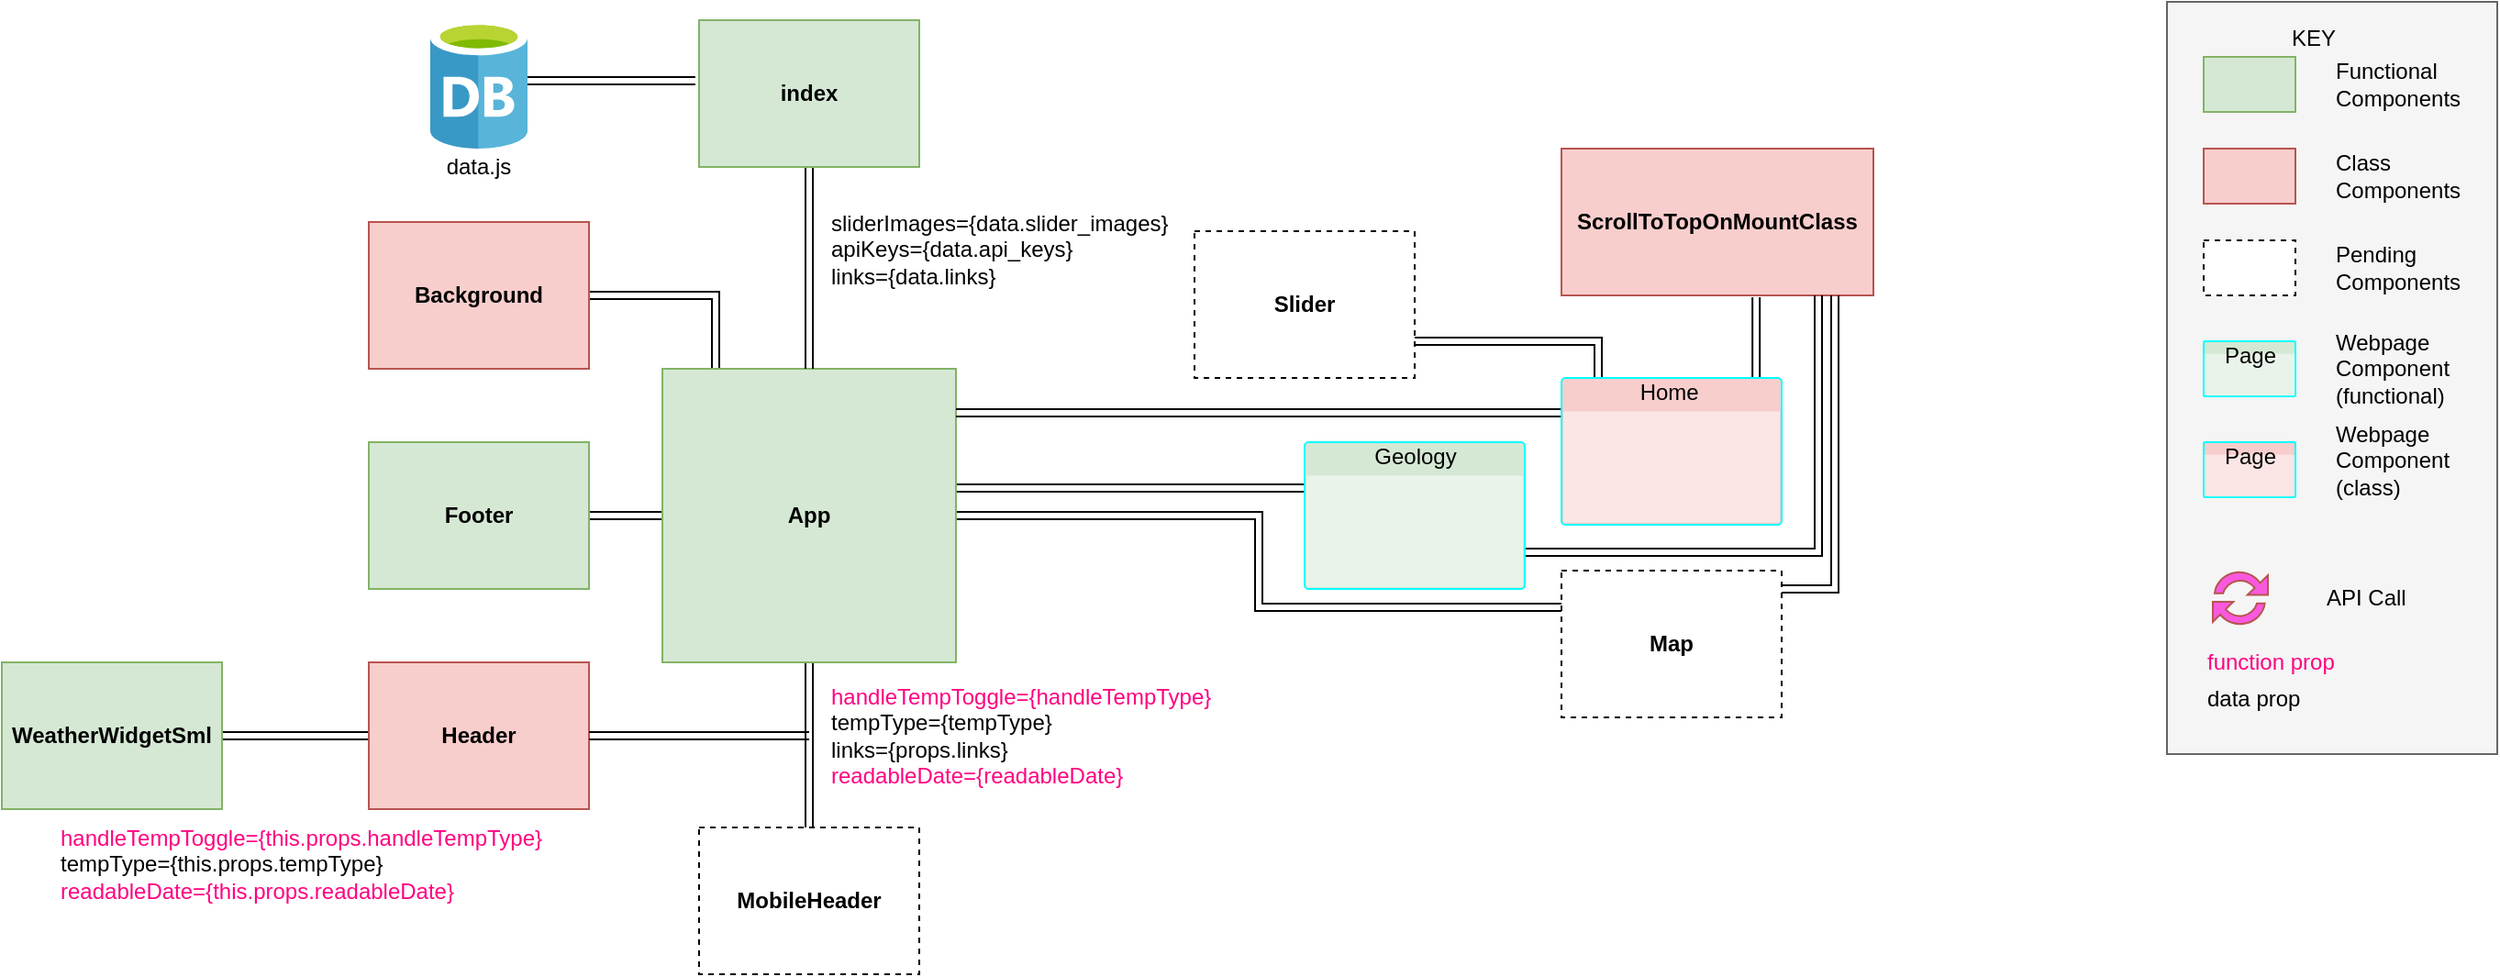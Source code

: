 <mxfile version="12.1.9" type="github" pages="1">
  <diagram id="6N9Lc9pMWOgSixIRD2WJ" name="Page-1">
    <mxGraphModel dx="1426" dy="794" grid="1" gridSize="10" guides="1" tooltips="1" connect="1" arrows="1" fold="1" page="1" pageScale="1" pageWidth="1654" pageHeight="1169" math="0" shadow="0">
      <root>
        <mxCell id="0"/>
        <mxCell id="1" parent="0"/>
        <mxCell id="VP3WnVtuw5z_MA5Xlhoa-38" value="" style="edgeStyle=orthogonalEdgeStyle;rounded=0;orthogonalLoop=1;jettySize=auto;html=1;entryX=0.5;entryY=0;entryDx=0;entryDy=0;shape=link;" edge="1" parent="1" source="VP3WnVtuw5z_MA5Xlhoa-14" target="VP3WnVtuw5z_MA5Xlhoa-53">
          <mxGeometry relative="1" as="geometry">
            <mxPoint x="680" y="480" as="targetPoint"/>
            <Array as="points"/>
          </mxGeometry>
        </mxCell>
        <mxCell id="VP3WnVtuw5z_MA5Xlhoa-42" value="" style="edgeStyle=orthogonalEdgeStyle;rounded=0;orthogonalLoop=1;jettySize=auto;html=1;entryX=1;entryY=0.5;entryDx=0;entryDy=0;shape=link;" edge="1" parent="1" source="VP3WnVtuw5z_MA5Xlhoa-14" target="VP3WnVtuw5z_MA5Xlhoa-15">
          <mxGeometry relative="1" as="geometry">
            <mxPoint x="840" y="320" as="targetPoint"/>
            <Array as="points">
              <mxPoint x="629" y="200"/>
            </Array>
          </mxGeometry>
        </mxCell>
        <mxCell id="VP3WnVtuw5z_MA5Xlhoa-60" value="" style="edgeStyle=orthogonalEdgeStyle;rounded=0;orthogonalLoop=1;jettySize=auto;html=1;strokeColor=#000000;fontColor=#3333FF;shape=link;" edge="1" parent="1" source="VP3WnVtuw5z_MA5Xlhoa-14" target="VP3WnVtuw5z_MA5Xlhoa-16">
          <mxGeometry relative="1" as="geometry"/>
        </mxCell>
        <mxCell id="VP3WnVtuw5z_MA5Xlhoa-70" value="" style="edgeStyle=orthogonalEdgeStyle;rounded=0;orthogonalLoop=1;jettySize=auto;html=1;strokeColor=#000000;fontColor=#3333FF;shape=link;" edge="1" parent="1" target="VP3WnVtuw5z_MA5Xlhoa-68">
          <mxGeometry relative="1" as="geometry">
            <mxPoint x="760" y="305" as="sourcePoint"/>
            <mxPoint x="840" y="305" as="targetPoint"/>
            <Array as="points">
              <mxPoint x="910" y="305"/>
              <mxPoint x="910" y="305"/>
            </Array>
          </mxGeometry>
        </mxCell>
        <mxCell id="VP3WnVtuw5z_MA5Xlhoa-75" value="" style="edgeStyle=orthogonalEdgeStyle;rounded=0;orthogonalLoop=1;jettySize=auto;html=1;strokeColor=#000000;fontColor=#3333FF;entryX=0;entryY=0.25;entryDx=0;entryDy=0;shape=link;" edge="1" parent="1" source="VP3WnVtuw5z_MA5Xlhoa-14" target="VP3WnVtuw5z_MA5Xlhoa-73">
          <mxGeometry relative="1" as="geometry">
            <mxPoint x="840" y="320" as="targetPoint"/>
          </mxGeometry>
        </mxCell>
        <mxCell id="VP3WnVtuw5z_MA5Xlhoa-14" value="&lt;span&gt;App&lt;/span&gt;" style="whiteSpace=wrap;html=1;aspect=fixed;strokeColor=#82b366;fillColor=#d5e8d4;align=center;fontStyle=1" vertex="1" parent="1">
          <mxGeometry x="600" y="240" width="160" height="160" as="geometry"/>
        </mxCell>
        <mxCell id="VP3WnVtuw5z_MA5Xlhoa-15" value="Background&lt;span style=&quot;font-family: &amp;#34;helvetica&amp;#34; , &amp;#34;arial&amp;#34; , sans-serif ; font-size: 0px ; white-space: nowrap&quot;&gt;%3CmxGraphModel%3E%3Croot%3E%3CmxCell%20id%3D%220%22%2F%3E%3CmxCell%20id%3D%221%22%20parent%3D%220%22%2F%3E%3CmxCell%20id%3D%222%22%20value%3D%22Functional%20Components%22%20style%3D%22text%3Bhtml%3D1%3BstrokeColor%3Dnone%3BfillColor%3Dnone%3Balign%3Dleft%3BverticalAlign%3Dmiddle%3BwhiteSpace%3Dwrap%3Brounded%3D0%3Bdashed%3D1%3B%22%20vertex%3D%221%22%20parent%3D%221%22%3E%3CmxGeometry%20x%3D%221530%22%20y%3D%22225%22%20width%3D%2270%22%20height%3D%2220%22%20as%3D%22geometry%22%2F%3E%3C%2FmxCell%3E%3C%2Froot%3E%3C%2FmxGraphModel%3E&lt;/span&gt;" style="rounded=0;whiteSpace=wrap;html=1;strokeColor=#b85450;fillColor=#f8cecc;align=center;fontStyle=1" vertex="1" parent="1">
          <mxGeometry x="440" y="160" width="120" height="80" as="geometry"/>
        </mxCell>
        <mxCell id="VP3WnVtuw5z_MA5Xlhoa-16" value="Footer" style="rounded=0;whiteSpace=wrap;html=1;strokeColor=#82b366;fillColor=#d5e8d4;align=center;fontStyle=1" vertex="1" parent="1">
          <mxGeometry x="440" y="280" width="120" height="80" as="geometry"/>
        </mxCell>
        <mxCell id="VP3WnVtuw5z_MA5Xlhoa-39" value="" style="edgeStyle=orthogonalEdgeStyle;rounded=0;orthogonalLoop=1;jettySize=auto;html=1;shape=link;" edge="1" parent="1" source="VP3WnVtuw5z_MA5Xlhoa-17" target="VP3WnVtuw5z_MA5Xlhoa-18">
          <mxGeometry relative="1" as="geometry"/>
        </mxCell>
        <mxCell id="VP3WnVtuw5z_MA5Xlhoa-17" value="Header" style="rounded=0;whiteSpace=wrap;html=1;strokeColor=#b85450;fillColor=#f8cecc;align=center;fontStyle=1" vertex="1" parent="1">
          <mxGeometry x="440" y="400" width="120" height="80" as="geometry"/>
        </mxCell>
        <mxCell id="VP3WnVtuw5z_MA5Xlhoa-18" value="WeatherWidgetSml" style="rounded=0;whiteSpace=wrap;html=1;strokeColor=#82b366;fillColor=#d5e8d4;align=center;fontStyle=1" vertex="1" parent="1">
          <mxGeometry x="240" y="400" width="120" height="80" as="geometry"/>
        </mxCell>
        <mxCell id="VP3WnVtuw5z_MA5Xlhoa-30" value="" style="edgeStyle=orthogonalEdgeStyle;rounded=0;orthogonalLoop=1;jettySize=auto;html=1;entryX=-0.017;entryY=0.413;entryDx=0;entryDy=0;entryPerimeter=0;shape=link;" edge="1" parent="1" source="VP3WnVtuw5z_MA5Xlhoa-26" target="VP3WnVtuw5z_MA5Xlhoa-28">
          <mxGeometry relative="1" as="geometry">
            <mxPoint x="606.5" y="85" as="targetPoint"/>
            <Array as="points">
              <mxPoint x="550" y="83"/>
              <mxPoint x="550" y="83"/>
            </Array>
          </mxGeometry>
        </mxCell>
        <mxCell id="VP3WnVtuw5z_MA5Xlhoa-26" value="" style="aspect=fixed;html=1;points=[];align=center;image;fontSize=12;image=img/lib/mscae/Database_General.svg;strokeColor=#D642B8;fillColor=#F859DE;" vertex="1" parent="1">
          <mxGeometry x="473.5" y="50" width="53" height="70" as="geometry"/>
        </mxCell>
        <mxCell id="VP3WnVtuw5z_MA5Xlhoa-32" value="" style="edgeStyle=orthogonalEdgeStyle;rounded=0;orthogonalLoop=1;jettySize=auto;html=1;entryX=0.5;entryY=0;entryDx=0;entryDy=0;shape=link;" edge="1" parent="1" source="VP3WnVtuw5z_MA5Xlhoa-28" target="VP3WnVtuw5z_MA5Xlhoa-14">
          <mxGeometry relative="1" as="geometry">
            <mxPoint x="680" y="210" as="targetPoint"/>
          </mxGeometry>
        </mxCell>
        <mxCell id="VP3WnVtuw5z_MA5Xlhoa-28" value="index" style="rounded=0;whiteSpace=wrap;html=1;strokeColor=#82b366;fillColor=#d5e8d4;align=center;fontStyle=1" vertex="1" parent="1">
          <mxGeometry x="620" y="50" width="120" height="80" as="geometry"/>
        </mxCell>
        <mxCell id="VP3WnVtuw5z_MA5Xlhoa-33" value="data.js" style="text;html=1;strokeColor=none;fillColor=none;align=center;verticalAlign=middle;whiteSpace=wrap;rounded=0;" vertex="1" parent="1">
          <mxGeometry x="470" y="120" width="60" height="20" as="geometry"/>
        </mxCell>
        <mxCell id="VP3WnVtuw5z_MA5Xlhoa-36" value="sliderImages={data.slider_images}&lt;br&gt;apiKeys={data.api_keys}&lt;br&gt;links={data.links}" style="text;html=1;strokeColor=none;fillColor=none;align=left;verticalAlign=middle;whiteSpace=wrap;rounded=0;" vertex="1" parent="1">
          <mxGeometry x="690" y="135" width="190" height="80" as="geometry"/>
        </mxCell>
        <mxCell id="VP3WnVtuw5z_MA5Xlhoa-43" value="&lt;font color=&quot;#ff0080&quot;&gt;handleTempToggle={handleTempType}&lt;/font&gt;&lt;br&gt;tempType={tempType}&lt;br&gt;links={props.links}&lt;br&gt;&lt;font color=&quot;#ff0080&quot;&gt;readableDate={readableDate}&lt;/font&gt;" style="text;html=1;strokeColor=none;fillColor=none;align=left;verticalAlign=middle;whiteSpace=wrap;rounded=0;" vertex="1" parent="1">
          <mxGeometry x="690" y="400" width="250" height="80" as="geometry"/>
        </mxCell>
        <mxCell id="VP3WnVtuw5z_MA5Xlhoa-47" value="&lt;font color=&quot;#ff0080&quot;&gt;handleTempToggle={this.props.handleTempType}&lt;/font&gt;&lt;br&gt;tempType={this.props.tempType}&lt;br&gt;&lt;font color=&quot;#ff0080&quot;&gt;readableDate={this.props.readableDate}&lt;/font&gt;" style="text;html=1;strokeColor=none;fillColor=none;align=left;verticalAlign=middle;whiteSpace=wrap;rounded=0;" vertex="1" parent="1">
          <mxGeometry x="270" y="470" width="270" height="80" as="geometry"/>
        </mxCell>
        <mxCell id="VP3WnVtuw5z_MA5Xlhoa-53" value="&lt;b&gt;MobileHeader&lt;/b&gt;" style="rounded=0;whiteSpace=wrap;html=1;dashed=1;" vertex="1" parent="1">
          <mxGeometry x="620" y="490" width="120" height="80" as="geometry"/>
        </mxCell>
        <mxCell id="VP3WnVtuw5z_MA5Xlhoa-58" value="" style="endArrow=classic;html=1;strokeColor=#000000;fontColor=#3333FF;entryX=1;entryY=0.5;entryDx=0;entryDy=0;shape=link;" edge="1" parent="1" target="VP3WnVtuw5z_MA5Xlhoa-17">
          <mxGeometry width="50" height="50" relative="1" as="geometry">
            <mxPoint x="680" y="440" as="sourcePoint"/>
            <mxPoint x="290" y="590" as="targetPoint"/>
          </mxGeometry>
        </mxCell>
        <mxCell id="VP3WnVtuw5z_MA5Xlhoa-59" value="ScrollToTopOnMountClass" style="rounded=0;whiteSpace=wrap;html=1;strokeColor=#b85450;fillColor=#f8cecc;align=center;fontStyle=1" vertex="1" parent="1">
          <mxGeometry x="1090" y="120" width="170" height="80" as="geometry"/>
        </mxCell>
        <mxCell id="VP3WnVtuw5z_MA5Xlhoa-62" value="" style="edgeStyle=orthogonalEdgeStyle;rounded=0;orthogonalLoop=1;jettySize=auto;html=1;strokeColor=#000000;fontColor=#3333FF;entryX=0.624;entryY=1.013;entryDx=0;entryDy=0;entryPerimeter=0;shape=link;" edge="1" parent="1" source="VP3WnVtuw5z_MA5Xlhoa-61" target="VP3WnVtuw5z_MA5Xlhoa-59">
          <mxGeometry relative="1" as="geometry">
            <mxPoint x="1150" y="243" as="targetPoint"/>
            <Array as="points">
              <mxPoint x="1146" y="260"/>
              <mxPoint x="1146" y="260"/>
            </Array>
          </mxGeometry>
        </mxCell>
        <mxCell id="VP3WnVtuw5z_MA5Xlhoa-65" value="" style="edgeStyle=orthogonalEdgeStyle;rounded=0;orthogonalLoop=1;jettySize=auto;html=1;strokeColor=#000000;fontColor=#3333FF;entryX=1;entryY=0.75;entryDx=0;entryDy=0;shape=link;" edge="1" parent="1" source="VP3WnVtuw5z_MA5Xlhoa-61" target="VP3WnVtuw5z_MA5Xlhoa-63">
          <mxGeometry relative="1" as="geometry">
            <mxPoint x="1010" y="325" as="targetPoint"/>
            <Array as="points">
              <mxPoint x="1110" y="225"/>
            </Array>
          </mxGeometry>
        </mxCell>
        <mxCell id="VP3WnVtuw5z_MA5Xlhoa-78" value="" style="edgeStyle=orthogonalEdgeStyle;shape=link;rounded=0;orthogonalLoop=1;jettySize=auto;html=1;strokeColor=#000000;fontColor=#3333FF;entryX=1;entryY=0.15;entryDx=0;entryDy=0;entryPerimeter=0;" edge="1" parent="1" source="VP3WnVtuw5z_MA5Xlhoa-61" target="VP3WnVtuw5z_MA5Xlhoa-14">
          <mxGeometry relative="1" as="geometry">
            <mxPoint x="1290" y="285" as="targetPoint"/>
            <Array as="points">
              <mxPoint x="1010" y="264"/>
              <mxPoint x="1010" y="264"/>
            </Array>
          </mxGeometry>
        </mxCell>
        <mxCell id="VP3WnVtuw5z_MA5Xlhoa-61" value="Home&amp;nbsp;" style="html=1;strokeColor=#00FFFF;fillColor=#f8cecc;labelPosition=center;verticalLabelPosition=middle;verticalAlign=top;align=center;fontSize=12;outlineConnect=0;spacingTop=-6;shape=mxgraph.sitemap.page;" vertex="1" parent="1">
          <mxGeometry x="1090" y="245" width="120" height="80" as="geometry"/>
        </mxCell>
        <mxCell id="VP3WnVtuw5z_MA5Xlhoa-63" value="&lt;b&gt;Slider&lt;/b&gt;" style="rounded=0;whiteSpace=wrap;html=1;dashed=1;" vertex="1" parent="1">
          <mxGeometry x="890" y="165" width="120" height="80" as="geometry"/>
        </mxCell>
        <mxCell id="VP3WnVtuw5z_MA5Xlhoa-76" value="" style="edgeStyle=orthogonalEdgeStyle;rounded=0;orthogonalLoop=1;jettySize=auto;html=1;strokeColor=#000000;fontColor=#3333FF;shape=link;" edge="1" parent="1" source="VP3WnVtuw5z_MA5Xlhoa-68" target="VP3WnVtuw5z_MA5Xlhoa-59">
          <mxGeometry relative="1" as="geometry">
            <mxPoint x="1210" y="190" as="targetPoint"/>
            <Array as="points">
              <mxPoint x="1230" y="340"/>
              <mxPoint x="1230" y="190"/>
            </Array>
          </mxGeometry>
        </mxCell>
        <mxCell id="VP3WnVtuw5z_MA5Xlhoa-68" value="Geology" style="html=1;strokeColor=#00FFFF;fillColor=#d5e8d4;labelPosition=center;verticalLabelPosition=middle;verticalAlign=top;align=center;fontSize=12;outlineConnect=0;spacingTop=-6;shape=mxgraph.sitemap.page;" vertex="1" parent="1">
          <mxGeometry x="950" y="280" width="120" height="80" as="geometry"/>
        </mxCell>
        <mxCell id="VP3WnVtuw5z_MA5Xlhoa-82" value="" style="edgeStyle=orthogonalEdgeStyle;shape=link;rounded=0;orthogonalLoop=1;jettySize=auto;html=1;strokeColor=#000000;fontColor=#3333FF;" edge="1" parent="1" source="VP3WnVtuw5z_MA5Xlhoa-73" target="VP3WnVtuw5z_MA5Xlhoa-59">
          <mxGeometry relative="1" as="geometry">
            <mxPoint x="1290" y="390" as="targetPoint"/>
            <Array as="points">
              <mxPoint x="1239" y="360"/>
            </Array>
          </mxGeometry>
        </mxCell>
        <mxCell id="VP3WnVtuw5z_MA5Xlhoa-73" value="&lt;b&gt;Map&lt;/b&gt;" style="rounded=0;whiteSpace=wrap;html=1;dashed=1;" vertex="1" parent="1">
          <mxGeometry x="1090" y="350" width="120" height="80" as="geometry"/>
        </mxCell>
        <mxCell id="VP3WnVtuw5z_MA5Xlhoa-83" value="" style="group" vertex="1" connectable="0" parent="1">
          <mxGeometry x="1420" y="40" width="180" height="410" as="geometry"/>
        </mxCell>
        <mxCell id="VP3WnVtuw5z_MA5Xlhoa-1" value="" style="rounded=0;whiteSpace=wrap;html=1;fillColor=#f5f5f5;strokeColor=#666666;fontColor=#333333;" vertex="1" parent="VP3WnVtuw5z_MA5Xlhoa-83">
          <mxGeometry width="180" height="410" as="geometry"/>
        </mxCell>
        <mxCell id="VP3WnVtuw5z_MA5Xlhoa-2" value="" style="rounded=0;whiteSpace=wrap;html=1;fillColor=#d5e8d4;strokeColor=#82b366;" vertex="1" parent="VP3WnVtuw5z_MA5Xlhoa-83">
          <mxGeometry x="20" y="30" width="50" height="30" as="geometry"/>
        </mxCell>
        <mxCell id="VP3WnVtuw5z_MA5Xlhoa-3" value="" style="rounded=0;whiteSpace=wrap;html=1;fillColor=#f8cecc;strokeColor=#b85450;" vertex="1" parent="VP3WnVtuw5z_MA5Xlhoa-83">
          <mxGeometry x="20" y="80" width="50" height="30" as="geometry"/>
        </mxCell>
        <mxCell id="VP3WnVtuw5z_MA5Xlhoa-4" value="" style="rounded=0;whiteSpace=wrap;html=1;dashed=1;" vertex="1" parent="VP3WnVtuw5z_MA5Xlhoa-83">
          <mxGeometry x="20" y="130" width="50" height="30" as="geometry"/>
        </mxCell>
        <mxCell id="VP3WnVtuw5z_MA5Xlhoa-5" value="Page" style="html=1;labelPosition=center;verticalLabelPosition=middle;verticalAlign=top;align=center;fontSize=12;outlineConnect=0;spacingTop=-6;shape=mxgraph.sitemap.page;fillColor=#d5e8d4;strokeColor=#00FFFF;" vertex="1" parent="VP3WnVtuw5z_MA5Xlhoa-83">
          <mxGeometry x="20" y="185" width="50" height="30" as="geometry"/>
        </mxCell>
        <mxCell id="VP3WnVtuw5z_MA5Xlhoa-6" value="" style="pointerEvents=1;shadow=0;dashed=0;html=1;strokeColor=#b85450;labelPosition=center;verticalLabelPosition=bottom;verticalAlign=top;align=center;fillColor=#F859DE;shape=mxgraph.mscae.intune.update" vertex="1" parent="VP3WnVtuw5z_MA5Xlhoa-83">
          <mxGeometry x="25" y="310" width="30" height="30" as="geometry"/>
        </mxCell>
        <mxCell id="VP3WnVtuw5z_MA5Xlhoa-7" value="KEY" style="text;html=1;strokeColor=none;fillColor=none;align=center;verticalAlign=middle;whiteSpace=wrap;rounded=0;dashed=1;" vertex="1" parent="VP3WnVtuw5z_MA5Xlhoa-83">
          <mxGeometry x="60" y="10" width="40" height="20" as="geometry"/>
        </mxCell>
        <mxCell id="VP3WnVtuw5z_MA5Xlhoa-8" value="Functional Components" style="text;html=1;strokeColor=none;fillColor=none;align=left;verticalAlign=middle;whiteSpace=wrap;rounded=0;dashed=1;" vertex="1" parent="VP3WnVtuw5z_MA5Xlhoa-83">
          <mxGeometry x="90" y="35" width="70" height="20" as="geometry"/>
        </mxCell>
        <mxCell id="VP3WnVtuw5z_MA5Xlhoa-9" value="Class Components" style="text;html=1;strokeColor=none;fillColor=none;align=left;verticalAlign=middle;whiteSpace=wrap;rounded=0;dashed=1;" vertex="1" parent="VP3WnVtuw5z_MA5Xlhoa-83">
          <mxGeometry x="90" y="85" width="70" height="20" as="geometry"/>
        </mxCell>
        <mxCell id="VP3WnVtuw5z_MA5Xlhoa-10" value="Pending Components" style="text;html=1;strokeColor=none;fillColor=none;align=left;verticalAlign=middle;whiteSpace=wrap;rounded=0;dashed=1;" vertex="1" parent="VP3WnVtuw5z_MA5Xlhoa-83">
          <mxGeometry x="90" y="135" width="70" height="20" as="geometry"/>
        </mxCell>
        <mxCell id="VP3WnVtuw5z_MA5Xlhoa-11" value="Webpage Component (functional)" style="text;html=1;strokeColor=none;fillColor=none;align=left;verticalAlign=middle;whiteSpace=wrap;rounded=0;dashed=1;" vertex="1" parent="VP3WnVtuw5z_MA5Xlhoa-83">
          <mxGeometry x="90" y="190" width="70" height="20" as="geometry"/>
        </mxCell>
        <mxCell id="VP3WnVtuw5z_MA5Xlhoa-12" value="API Call" style="text;html=1;strokeColor=none;fillColor=none;align=left;verticalAlign=middle;whiteSpace=wrap;rounded=0;dashed=1;" vertex="1" parent="VP3WnVtuw5z_MA5Xlhoa-83">
          <mxGeometry x="85" y="315" width="70" height="20" as="geometry"/>
        </mxCell>
        <mxCell id="VP3WnVtuw5z_MA5Xlhoa-45" value="function prop" style="text;html=1;strokeColor=none;fillColor=none;align=left;verticalAlign=middle;whiteSpace=wrap;rounded=0;fontColor=#FF0080;" vertex="1" parent="VP3WnVtuw5z_MA5Xlhoa-83">
          <mxGeometry x="20" y="350" width="110" height="20" as="geometry"/>
        </mxCell>
        <mxCell id="VP3WnVtuw5z_MA5Xlhoa-46" value="data prop" style="text;html=1;strokeColor=none;fillColor=none;align=left;verticalAlign=middle;whiteSpace=wrap;rounded=0;fontColor=#000000;" vertex="1" parent="VP3WnVtuw5z_MA5Xlhoa-83">
          <mxGeometry x="20" y="370" width="110" height="20" as="geometry"/>
        </mxCell>
        <mxCell id="VP3WnVtuw5z_MA5Xlhoa-71" value="Page" style="html=1;labelPosition=center;verticalLabelPosition=middle;verticalAlign=top;align=center;fontSize=12;outlineConnect=0;spacingTop=-6;shape=mxgraph.sitemap.page;fillColor=#f8cecc;strokeColor=#00FFFF;" vertex="1" parent="VP3WnVtuw5z_MA5Xlhoa-83">
          <mxGeometry x="20" y="240" width="50" height="30" as="geometry"/>
        </mxCell>
        <mxCell id="VP3WnVtuw5z_MA5Xlhoa-72" value="Webpage Component (class)" style="text;html=1;strokeColor=none;fillColor=none;align=left;verticalAlign=middle;whiteSpace=wrap;rounded=0;dashed=1;" vertex="1" parent="VP3WnVtuw5z_MA5Xlhoa-83">
          <mxGeometry x="90" y="240" width="70" height="20" as="geometry"/>
        </mxCell>
      </root>
    </mxGraphModel>
  </diagram>
</mxfile>
